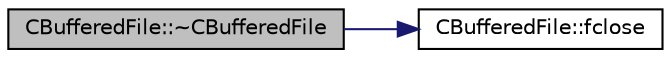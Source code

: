digraph "CBufferedFile::~CBufferedFile"
{
  edge [fontname="Helvetica",fontsize="10",labelfontname="Helvetica",labelfontsize="10"];
  node [fontname="Helvetica",fontsize="10",shape=record];
  rankdir="LR";
  Node4 [label="CBufferedFile::~CBufferedFile",height=0.2,width=0.4,color="black", fillcolor="grey75", style="filled", fontcolor="black"];
  Node4 -> Node5 [color="midnightblue",fontsize="10",style="solid",fontname="Helvetica"];
  Node5 [label="CBufferedFile::fclose",height=0.2,width=0.4,color="black", fillcolor="white", style="filled",URL="$class_c_buffered_file.html#aef8c993fe3eb0fa423d09d095f40dcf6"];
}
